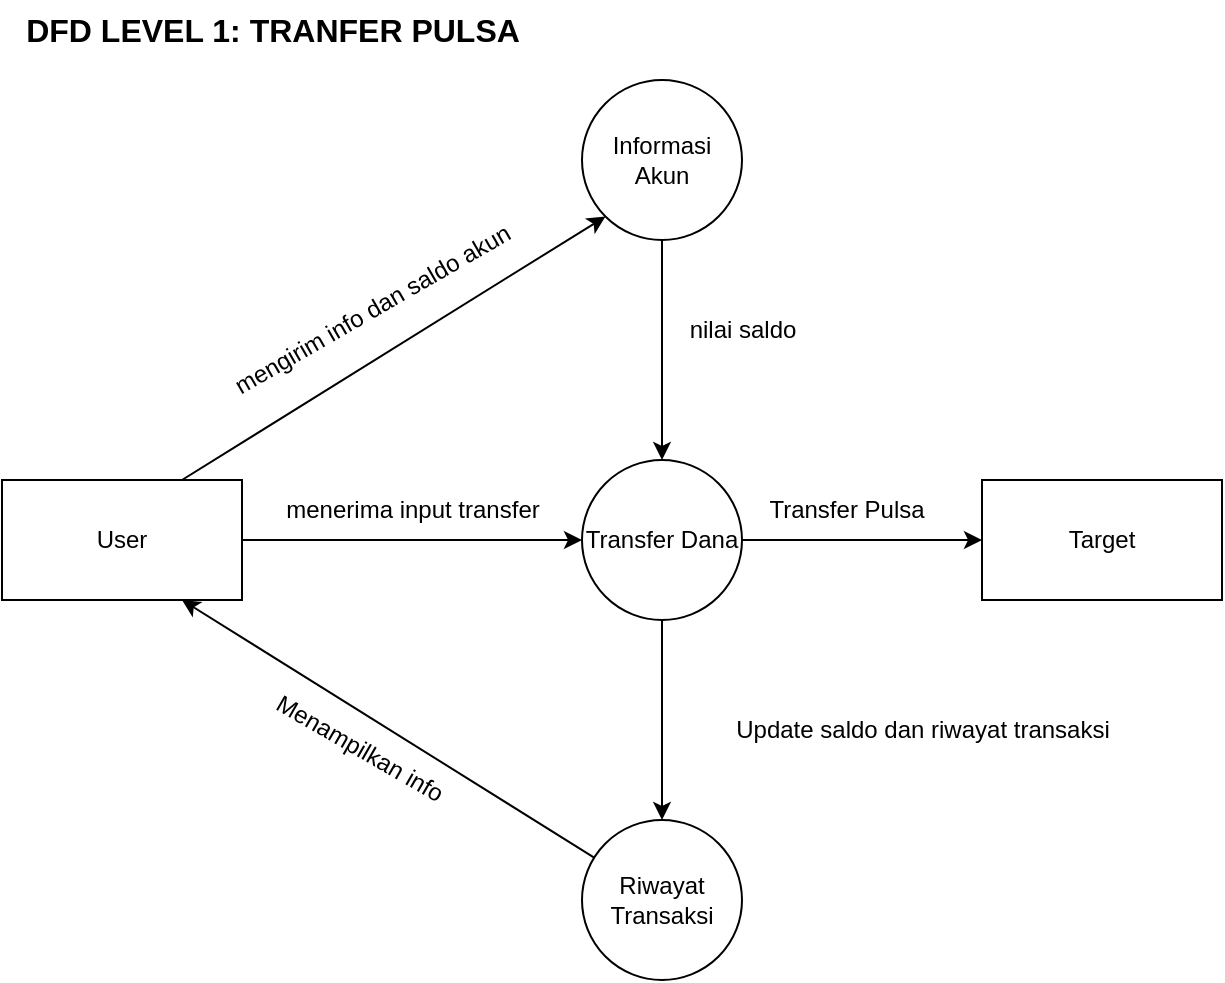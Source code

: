 <mxfile version="22.0.4" type="github">
  <diagram name="Page-1" id="B2WdePD7CPguP0UqgMKX">
    <mxGraphModel dx="678" dy="924" grid="1" gridSize="10" guides="1" tooltips="1" connect="1" arrows="1" fold="1" page="1" pageScale="1" pageWidth="850" pageHeight="1100" math="0" shadow="0">
      <root>
        <mxCell id="0" />
        <mxCell id="1" parent="0" />
        <mxCell id="TCkQxpXwq880OXUMCHzn-1" value="Riwayat Transaksi" style="ellipse;whiteSpace=wrap;html=1;aspect=fixed;" vertex="1" parent="1">
          <mxGeometry x="410" y="490" width="80" height="80" as="geometry" />
        </mxCell>
        <mxCell id="TCkQxpXwq880OXUMCHzn-6" style="edgeStyle=orthogonalEdgeStyle;rounded=0;orthogonalLoop=1;jettySize=auto;html=1;entryX=0.5;entryY=0;entryDx=0;entryDy=0;" edge="1" parent="1" source="TCkQxpXwq880OXUMCHzn-2" target="TCkQxpXwq880OXUMCHzn-1">
          <mxGeometry relative="1" as="geometry" />
        </mxCell>
        <mxCell id="TCkQxpXwq880OXUMCHzn-13" style="edgeStyle=orthogonalEdgeStyle;rounded=0;orthogonalLoop=1;jettySize=auto;html=1;exitX=1;exitY=0.5;exitDx=0;exitDy=0;entryX=0;entryY=0.5;entryDx=0;entryDy=0;" edge="1" parent="1" source="TCkQxpXwq880OXUMCHzn-2" target="TCkQxpXwq880OXUMCHzn-12">
          <mxGeometry relative="1" as="geometry" />
        </mxCell>
        <mxCell id="TCkQxpXwq880OXUMCHzn-2" value="Transfer Dana" style="ellipse;whiteSpace=wrap;html=1;aspect=fixed;" vertex="1" parent="1">
          <mxGeometry x="410" y="310" width="80" height="80" as="geometry" />
        </mxCell>
        <mxCell id="TCkQxpXwq880OXUMCHzn-10" style="edgeStyle=orthogonalEdgeStyle;rounded=0;orthogonalLoop=1;jettySize=auto;html=1;exitX=0.5;exitY=1;exitDx=0;exitDy=0;entryX=0.5;entryY=0;entryDx=0;entryDy=0;" edge="1" parent="1" source="TCkQxpXwq880OXUMCHzn-3" target="TCkQxpXwq880OXUMCHzn-2">
          <mxGeometry relative="1" as="geometry" />
        </mxCell>
        <mxCell id="TCkQxpXwq880OXUMCHzn-3" value="Informasi Akun" style="ellipse;whiteSpace=wrap;html=1;aspect=fixed;" vertex="1" parent="1">
          <mxGeometry x="410" y="120" width="80" height="80" as="geometry" />
        </mxCell>
        <mxCell id="TCkQxpXwq880OXUMCHzn-4" value="User" style="rounded=0;whiteSpace=wrap;html=1;" vertex="1" parent="1">
          <mxGeometry x="120" y="320" width="120" height="60" as="geometry" />
        </mxCell>
        <mxCell id="TCkQxpXwq880OXUMCHzn-5" value="" style="endArrow=classic;html=1;rounded=0;exitX=0.75;exitY=0;exitDx=0;exitDy=0;entryX=0;entryY=1;entryDx=0;entryDy=0;strokeColor=default;" edge="1" parent="1" source="TCkQxpXwq880OXUMCHzn-4" target="TCkQxpXwq880OXUMCHzn-3">
          <mxGeometry width="50" height="50" relative="1" as="geometry">
            <mxPoint x="270" y="310" as="sourcePoint" />
            <mxPoint x="320" y="260" as="targetPoint" />
          </mxGeometry>
        </mxCell>
        <mxCell id="TCkQxpXwq880OXUMCHzn-9" value="" style="endArrow=classic;html=1;rounded=0;entryX=0.75;entryY=1;entryDx=0;entryDy=0;" edge="1" parent="1" source="TCkQxpXwq880OXUMCHzn-1" target="TCkQxpXwq880OXUMCHzn-4">
          <mxGeometry width="50" height="50" relative="1" as="geometry">
            <mxPoint x="314.289" y="550" as="sourcePoint" />
            <mxPoint x="240" y="390" as="targetPoint" />
          </mxGeometry>
        </mxCell>
        <mxCell id="TCkQxpXwq880OXUMCHzn-12" value="Target" style="rounded=0;whiteSpace=wrap;html=1;" vertex="1" parent="1">
          <mxGeometry x="610" y="320" width="120" height="60" as="geometry" />
        </mxCell>
        <mxCell id="TCkQxpXwq880OXUMCHzn-14" value="mengirim info dan saldo akun" style="text;html=1;align=center;verticalAlign=middle;resizable=0;points=[];autosize=1;strokeColor=none;fillColor=none;rotation=-30;" vertex="1" parent="1">
          <mxGeometry x="200" y="220" width="210" height="30" as="geometry" />
        </mxCell>
        <mxCell id="TCkQxpXwq880OXUMCHzn-19" value="nilai saldo" style="text;html=1;align=center;verticalAlign=middle;resizable=0;points=[];autosize=1;strokeColor=none;fillColor=none;" vertex="1" parent="1">
          <mxGeometry x="445" y="230" width="90" height="30" as="geometry" />
        </mxCell>
        <mxCell id="TCkQxpXwq880OXUMCHzn-20" value="menerima input transfer" style="text;html=1;align=center;verticalAlign=middle;resizable=0;points=[];autosize=1;strokeColor=none;fillColor=none;rotation=0;" vertex="1" parent="1">
          <mxGeometry x="240" y="320" width="170" height="30" as="geometry" />
        </mxCell>
        <mxCell id="TCkQxpXwq880OXUMCHzn-21" value="" style="endArrow=classic;html=1;rounded=0;exitX=1;exitY=0.5;exitDx=0;exitDy=0;entryX=0;entryY=0.5;entryDx=0;entryDy=0;" edge="1" parent="1" source="TCkQxpXwq880OXUMCHzn-4" target="TCkQxpXwq880OXUMCHzn-2">
          <mxGeometry width="50" height="50" relative="1" as="geometry">
            <mxPoint x="250" y="370" as="sourcePoint" />
            <mxPoint x="430" y="400" as="targetPoint" />
          </mxGeometry>
        </mxCell>
        <mxCell id="TCkQxpXwq880OXUMCHzn-24" value="Transfer Pulsa" style="text;html=1;align=center;verticalAlign=middle;resizable=0;points=[];autosize=1;strokeColor=none;fillColor=none;" vertex="1" parent="1">
          <mxGeometry x="487" y="320" width="110" height="30" as="geometry" />
        </mxCell>
        <mxCell id="TCkQxpXwq880OXUMCHzn-25" value="Update saldo dan riwayat transaksi" style="text;html=1;align=center;verticalAlign=middle;resizable=0;points=[];autosize=1;strokeColor=none;fillColor=none;" vertex="1" parent="1">
          <mxGeometry x="460" y="430" width="240" height="30" as="geometry" />
        </mxCell>
        <mxCell id="TCkQxpXwq880OXUMCHzn-26" value="Menampilkan info&amp;nbsp;" style="text;html=1;align=center;verticalAlign=middle;resizable=0;points=[];autosize=1;strokeColor=none;fillColor=none;rotation=30;" vertex="1" parent="1">
          <mxGeometry x="230" y="440" width="140" height="30" as="geometry" />
        </mxCell>
        <mxCell id="TCkQxpXwq880OXUMCHzn-27" value="DFD LEVEL 1: TRANFER PULSA" style="text;html=1;align=center;verticalAlign=middle;resizable=0;points=[];autosize=1;strokeColor=none;fillColor=none;fontStyle=1;fontSize=16;" vertex="1" parent="1">
          <mxGeometry x="120" y="80" width="270" height="30" as="geometry" />
        </mxCell>
      </root>
    </mxGraphModel>
  </diagram>
</mxfile>
